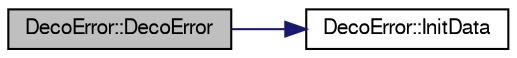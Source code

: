 digraph "DecoError::DecoError"
{
  bgcolor="transparent";
  edge [fontname="FreeSans",fontsize="10",labelfontname="FreeSans",labelfontsize="10"];
  node [fontname="FreeSans",fontsize="10",shape=record];
  rankdir="LR";
  Node1 [label="DecoError::DecoError",height=0.2,width=0.4,color="black", fillcolor="grey75", style="filled" fontcolor="black"];
  Node1 -> Node2 [color="midnightblue",fontsize="10",style="solid",fontname="FreeSans"];
  Node2 [label="DecoError::InitData",height=0.2,width=0.4,color="black",URL="$d3/d6b/classDecoError.html#a8ea670df7e092ef7ab05de0ffb383d41"];
}
